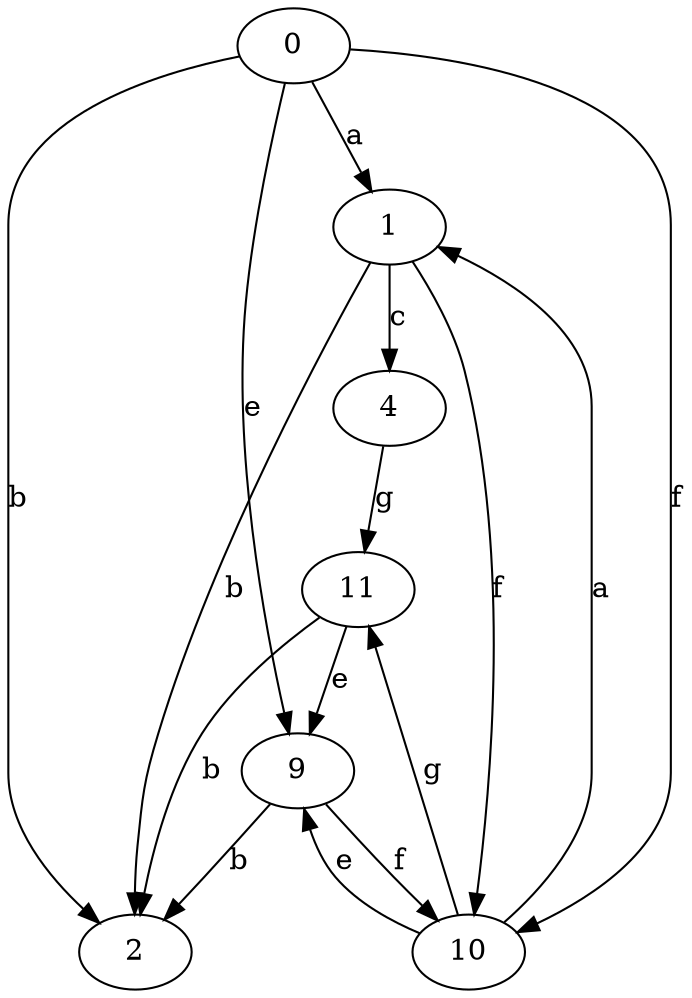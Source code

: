 strict digraph  {
0;
1;
2;
4;
9;
10;
11;
0 -> 1  [label=a];
0 -> 2  [label=b];
0 -> 9  [label=e];
0 -> 10  [label=f];
1 -> 2  [label=b];
1 -> 4  [label=c];
1 -> 10  [label=f];
4 -> 11  [label=g];
9 -> 2  [label=b];
9 -> 10  [label=f];
10 -> 1  [label=a];
10 -> 9  [label=e];
10 -> 11  [label=g];
11 -> 2  [label=b];
11 -> 9  [label=e];
}
